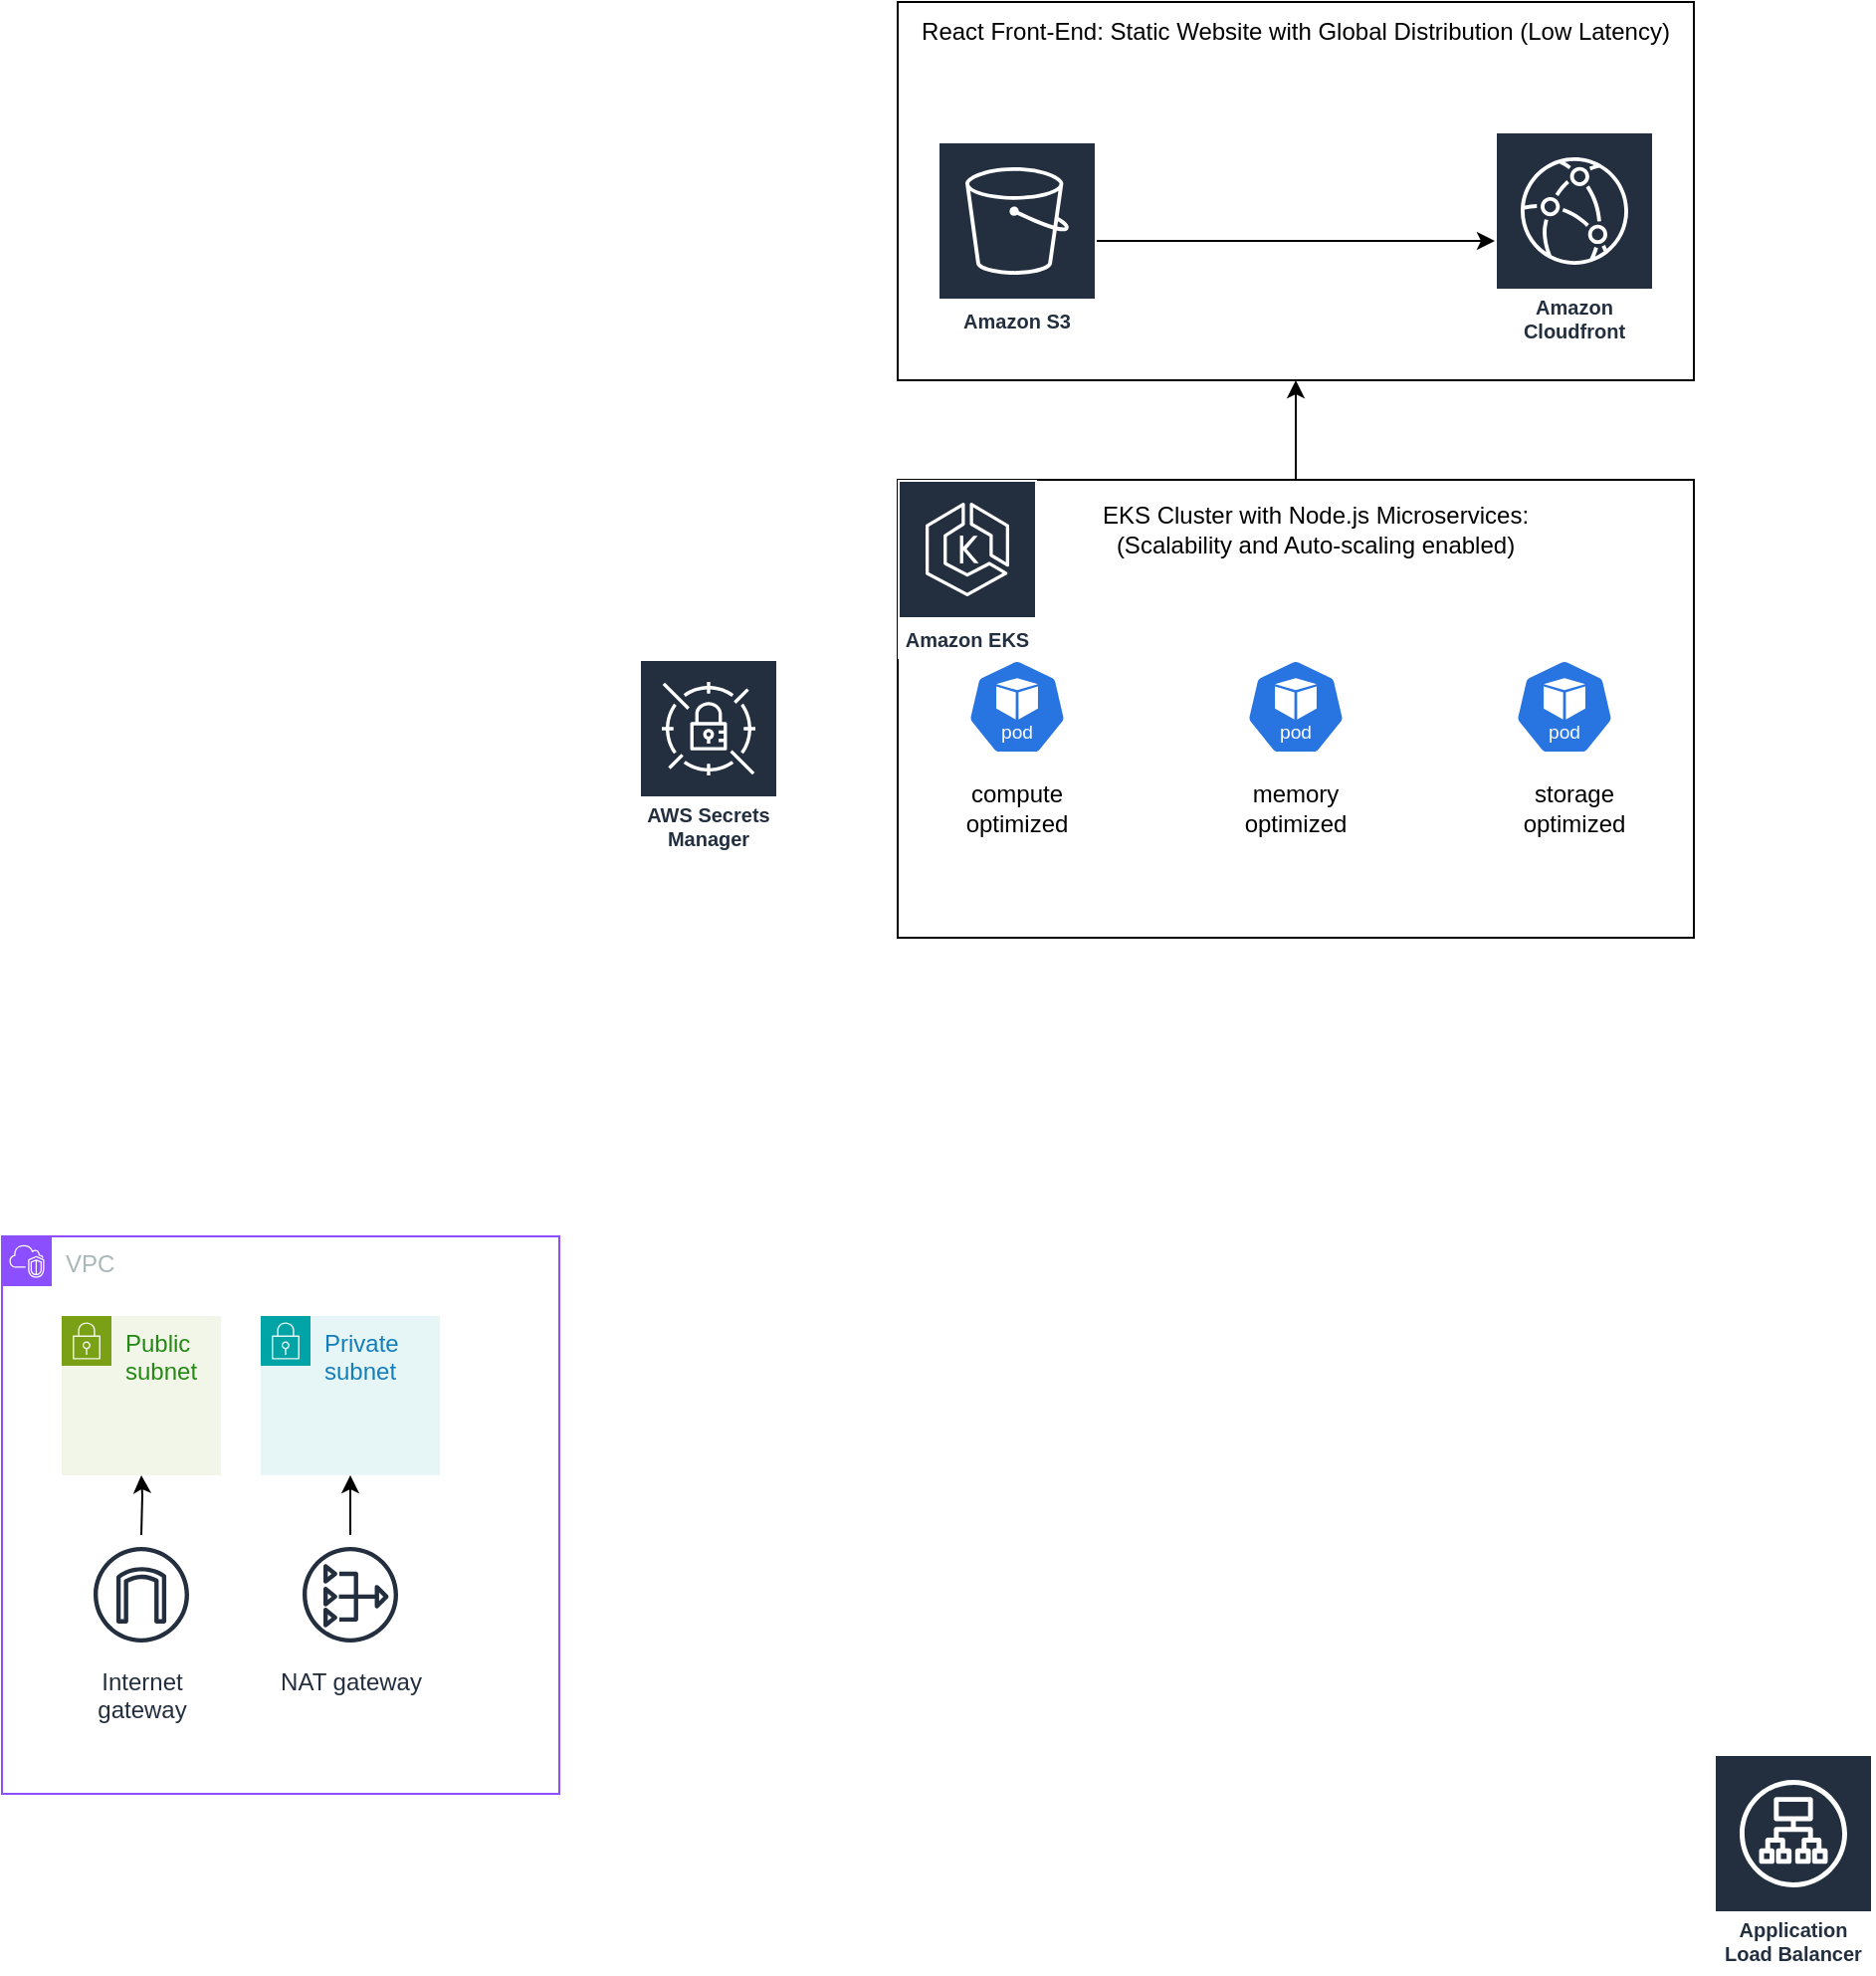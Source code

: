 <mxfile version="24.7.17">
  <diagram name="Page-1" id="n82w6MC7N7ybh6Wak7Xi">
    <mxGraphModel dx="1833" dy="772" grid="1" gridSize="10" guides="1" tooltips="1" connect="1" arrows="1" fold="1" page="0" pageScale="1" pageWidth="827" pageHeight="1169" math="0" shadow="0">
      <root>
        <mxCell id="0" />
        <mxCell id="1" parent="0" />
        <mxCell id="Ws1gLKhcjA2NSecggDod-20" value="" style="rounded=0;whiteSpace=wrap;html=1;" vertex="1" parent="1">
          <mxGeometry x="200" y="160" width="400" height="190" as="geometry" />
        </mxCell>
        <mxCell id="Ws1gLKhcjA2NSecggDod-24" style="edgeStyle=orthogonalEdgeStyle;rounded=0;orthogonalLoop=1;jettySize=auto;html=1;entryX=0.5;entryY=1;entryDx=0;entryDy=0;" edge="1" parent="1" source="Ws1gLKhcjA2NSecggDod-19" target="Ws1gLKhcjA2NSecggDod-20">
          <mxGeometry relative="1" as="geometry" />
        </mxCell>
        <mxCell id="Ws1gLKhcjA2NSecggDod-19" value="" style="rounded=0;whiteSpace=wrap;html=1;" vertex="1" parent="1">
          <mxGeometry x="200" y="400" width="400" height="230" as="geometry" />
        </mxCell>
        <mxCell id="kDkyR3wlVVw4IRGfqUSK-2" value="VPC" style="points=[[0,0],[0.25,0],[0.5,0],[0.75,0],[1,0],[1,0.25],[1,0.5],[1,0.75],[1,1],[0.75,1],[0.5,1],[0.25,1],[0,1],[0,0.75],[0,0.5],[0,0.25]];outlineConnect=0;gradientColor=none;html=1;whiteSpace=wrap;fontSize=12;fontStyle=0;container=1;pointerEvents=0;collapsible=0;recursiveResize=0;shape=mxgraph.aws4.group;grIcon=mxgraph.aws4.group_vpc2;strokeColor=#8C4FFF;fillColor=none;verticalAlign=top;align=left;spacingLeft=30;fontColor=#AAB7B8;dashed=0;" parent="1" vertex="1">
          <mxGeometry x="-250" y="780" width="280" height="280" as="geometry" />
        </mxCell>
        <mxCell id="kDkyR3wlVVw4IRGfqUSK-3" value="Public subnet" style="points=[[0,0],[0.25,0],[0.5,0],[0.75,0],[1,0],[1,0.25],[1,0.5],[1,0.75],[1,1],[0.75,1],[0.5,1],[0.25,1],[0,1],[0,0.75],[0,0.5],[0,0.25]];outlineConnect=0;gradientColor=none;html=1;whiteSpace=wrap;fontSize=12;fontStyle=0;container=1;pointerEvents=0;collapsible=0;recursiveResize=0;shape=mxgraph.aws4.group;grIcon=mxgraph.aws4.group_security_group;grStroke=0;strokeColor=#7AA116;fillColor=#F2F6E8;verticalAlign=top;align=left;spacingLeft=30;fontColor=#248814;dashed=0;" parent="kDkyR3wlVVw4IRGfqUSK-2" vertex="1">
          <mxGeometry x="30" y="40" width="80" height="80" as="geometry" />
        </mxCell>
        <mxCell id="kDkyR3wlVVw4IRGfqUSK-4" value="Private subnet" style="points=[[0,0],[0.25,0],[0.5,0],[0.75,0],[1,0],[1,0.25],[1,0.5],[1,0.75],[1,1],[0.75,1],[0.5,1],[0.25,1],[0,1],[0,0.75],[0,0.5],[0,0.25]];outlineConnect=0;gradientColor=none;html=1;whiteSpace=wrap;fontSize=12;fontStyle=0;container=1;pointerEvents=0;collapsible=0;recursiveResize=0;shape=mxgraph.aws4.group;grIcon=mxgraph.aws4.group_security_group;grStroke=0;strokeColor=#00A4A6;fillColor=#E6F6F7;verticalAlign=top;align=left;spacingLeft=30;fontColor=#147EBA;dashed=0;" parent="kDkyR3wlVVw4IRGfqUSK-2" vertex="1">
          <mxGeometry x="130" y="40" width="90" height="80" as="geometry" />
        </mxCell>
        <mxCell id="Ws1gLKhcjA2NSecggDod-2" style="edgeStyle=orthogonalEdgeStyle;rounded=0;orthogonalLoop=1;jettySize=auto;html=1;" edge="1" parent="kDkyR3wlVVw4IRGfqUSK-2" target="kDkyR3wlVVw4IRGfqUSK-3">
          <mxGeometry relative="1" as="geometry">
            <mxPoint x="70" y="150" as="sourcePoint" />
          </mxGeometry>
        </mxCell>
        <mxCell id="Ws1gLKhcjA2NSecggDod-15" value="Internet&#xa;gateway" style="sketch=0;outlineConnect=0;fontColor=#232F3E;gradientColor=none;strokeColor=#232F3E;fillColor=#ffffff;dashed=0;verticalLabelPosition=bottom;verticalAlign=top;align=center;html=1;fontSize=12;fontStyle=0;aspect=fixed;shape=mxgraph.aws4.resourceIcon;resIcon=mxgraph.aws4.internet_gateway;" vertex="1" parent="kDkyR3wlVVw4IRGfqUSK-2">
          <mxGeometry x="40" y="150" width="60" height="60" as="geometry" />
        </mxCell>
        <mxCell id="Ws1gLKhcjA2NSecggDod-18" style="edgeStyle=orthogonalEdgeStyle;rounded=0;orthogonalLoop=1;jettySize=auto;html=1;" edge="1" parent="kDkyR3wlVVw4IRGfqUSK-2" source="Ws1gLKhcjA2NSecggDod-17" target="kDkyR3wlVVw4IRGfqUSK-4">
          <mxGeometry relative="1" as="geometry" />
        </mxCell>
        <mxCell id="Ws1gLKhcjA2NSecggDod-17" value="NAT gateway" style="sketch=0;outlineConnect=0;fontColor=#232F3E;gradientColor=none;strokeColor=#232F3E;fillColor=#ffffff;dashed=0;verticalLabelPosition=bottom;verticalAlign=top;align=center;html=1;fontSize=12;fontStyle=0;aspect=fixed;shape=mxgraph.aws4.resourceIcon;resIcon=mxgraph.aws4.nat_gateway;" vertex="1" parent="kDkyR3wlVVw4IRGfqUSK-2">
          <mxGeometry x="145" y="150" width="60" height="60" as="geometry" />
        </mxCell>
        <mxCell id="Ws1gLKhcjA2NSecggDod-11" value="Amazon EKS" style="sketch=0;outlineConnect=0;fontColor=#232F3E;gradientColor=none;strokeColor=#ffffff;fillColor=#232F3E;dashed=0;verticalLabelPosition=middle;verticalAlign=bottom;align=center;html=1;whiteSpace=wrap;fontSize=10;fontStyle=1;spacing=3;shape=mxgraph.aws4.productIcon;prIcon=mxgraph.aws4.eks;" vertex="1" parent="1">
          <mxGeometry x="200" y="400" width="70" height="90" as="geometry" />
        </mxCell>
        <mxCell id="Ws1gLKhcjA2NSecggDod-12" value="Application Load Balancer" style="sketch=0;outlineConnect=0;fontColor=#232F3E;gradientColor=none;strokeColor=#ffffff;fillColor=#232F3E;dashed=0;verticalLabelPosition=middle;verticalAlign=bottom;align=center;html=1;whiteSpace=wrap;fontSize=10;fontStyle=1;spacing=3;shape=mxgraph.aws4.productIcon;prIcon=mxgraph.aws4.application_load_balancer;" vertex="1" parent="1">
          <mxGeometry x="610" y="1040" width="80" height="110" as="geometry" />
        </mxCell>
        <mxCell id="Ws1gLKhcjA2NSecggDod-13" value="Amazon Cloudfront" style="sketch=0;outlineConnect=0;fontColor=#232F3E;gradientColor=none;strokeColor=#ffffff;fillColor=#232F3E;dashed=0;verticalLabelPosition=middle;verticalAlign=bottom;align=center;html=1;whiteSpace=wrap;fontSize=10;fontStyle=1;spacing=3;shape=mxgraph.aws4.productIcon;prIcon=mxgraph.aws4.cloudfront;" vertex="1" parent="1">
          <mxGeometry x="500" y="225" width="80" height="110" as="geometry" />
        </mxCell>
        <mxCell id="Ws1gLKhcjA2NSecggDod-22" style="edgeStyle=orthogonalEdgeStyle;rounded=0;orthogonalLoop=1;jettySize=auto;html=1;" edge="1" parent="1" source="Ws1gLKhcjA2NSecggDod-14" target="Ws1gLKhcjA2NSecggDod-13">
          <mxGeometry relative="1" as="geometry" />
        </mxCell>
        <mxCell id="Ws1gLKhcjA2NSecggDod-14" value="Amazon S3" style="sketch=0;outlineConnect=0;fontColor=#232F3E;gradientColor=none;strokeColor=#ffffff;fillColor=#232F3E;dashed=0;verticalLabelPosition=middle;verticalAlign=bottom;align=center;html=1;whiteSpace=wrap;fontSize=10;fontStyle=1;spacing=3;shape=mxgraph.aws4.productIcon;prIcon=mxgraph.aws4.s3;" vertex="1" parent="1">
          <mxGeometry x="220" y="230" width="80" height="100" as="geometry" />
        </mxCell>
        <mxCell id="Ws1gLKhcjA2NSecggDod-16" value="AWS Secrets Manager" style="sketch=0;outlineConnect=0;fontColor=#232F3E;gradientColor=none;strokeColor=#ffffff;fillColor=#232F3E;dashed=0;verticalLabelPosition=middle;verticalAlign=bottom;align=center;html=1;whiteSpace=wrap;fontSize=10;fontStyle=1;spacing=3;shape=mxgraph.aws4.productIcon;prIcon=mxgraph.aws4.secrets_manager;" vertex="1" parent="1">
          <mxGeometry x="70" y="490" width="70" height="100" as="geometry" />
        </mxCell>
        <mxCell id="Ws1gLKhcjA2NSecggDod-21" value="React Front-End: Static Website with Global Distribution (Low Latency)" style="text;html=1;align=center;verticalAlign=middle;whiteSpace=wrap;rounded=0;" vertex="1" parent="1">
          <mxGeometry x="195" y="160" width="410" height="30" as="geometry" />
        </mxCell>
        <mxCell id="Ws1gLKhcjA2NSecggDod-23" value="EKS Cluster with Node.js&amp;nbsp;Microservices: (Scalability and Auto-scaling enabled)" style="text;html=1;align=center;verticalAlign=middle;whiteSpace=wrap;rounded=0;" vertex="1" parent="1">
          <mxGeometry x="300" y="410" width="220" height="30" as="geometry" />
        </mxCell>
        <mxCell id="Ws1gLKhcjA2NSecggDod-25" value="" style="aspect=fixed;sketch=0;html=1;dashed=0;whitespace=wrap;verticalLabelPosition=bottom;verticalAlign=top;fillColor=#2875E2;strokeColor=#ffffff;points=[[0.005,0.63,0],[0.1,0.2,0],[0.9,0.2,0],[0.5,0,0],[0.995,0.63,0],[0.72,0.99,0],[0.5,1,0],[0.28,0.99,0]];shape=mxgraph.kubernetes.icon2;kubernetesLabel=1;prIcon=pod" vertex="1" parent="1">
          <mxGeometry x="235" y="490" width="50" height="48" as="geometry" />
        </mxCell>
        <mxCell id="Ws1gLKhcjA2NSecggDod-26" value="" style="aspect=fixed;sketch=0;html=1;dashed=0;whitespace=wrap;verticalLabelPosition=bottom;verticalAlign=top;fillColor=#2875E2;strokeColor=#ffffff;points=[[0.005,0.63,0],[0.1,0.2,0],[0.9,0.2,0],[0.5,0,0],[0.995,0.63,0],[0.72,0.99,0],[0.5,1,0],[0.28,0.99,0]];shape=mxgraph.kubernetes.icon2;kubernetesLabel=1;prIcon=pod" vertex="1" parent="1">
          <mxGeometry x="375" y="490" width="50" height="48" as="geometry" />
        </mxCell>
        <mxCell id="Ws1gLKhcjA2NSecggDod-27" value="" style="aspect=fixed;sketch=0;html=1;dashed=0;whitespace=wrap;verticalLabelPosition=bottom;verticalAlign=top;fillColor=#2875E2;strokeColor=#ffffff;points=[[0.005,0.63,0],[0.1,0.2,0],[0.9,0.2,0],[0.5,0,0],[0.995,0.63,0],[0.72,0.99,0],[0.5,1,0],[0.28,0.99,0]];shape=mxgraph.kubernetes.icon2;kubernetesLabel=1;prIcon=pod" vertex="1" parent="1">
          <mxGeometry x="510" y="490" width="50" height="48" as="geometry" />
        </mxCell>
        <mxCell id="Ws1gLKhcjA2NSecggDod-28" value="compute optimized" style="text;html=1;align=center;verticalAlign=middle;whiteSpace=wrap;rounded=0;" vertex="1" parent="1">
          <mxGeometry x="225" y="550" width="70" height="30" as="geometry" />
        </mxCell>
        <mxCell id="Ws1gLKhcjA2NSecggDod-29" value="memory optimized" style="text;html=1;align=center;verticalAlign=middle;whiteSpace=wrap;rounded=0;" vertex="1" parent="1">
          <mxGeometry x="365" y="550" width="70" height="30" as="geometry" />
        </mxCell>
        <mxCell id="Ws1gLKhcjA2NSecggDod-30" value="storage optimized" style="text;html=1;align=center;verticalAlign=middle;whiteSpace=wrap;rounded=0;" vertex="1" parent="1">
          <mxGeometry x="505" y="550" width="70" height="30" as="geometry" />
        </mxCell>
      </root>
    </mxGraphModel>
  </diagram>
</mxfile>
